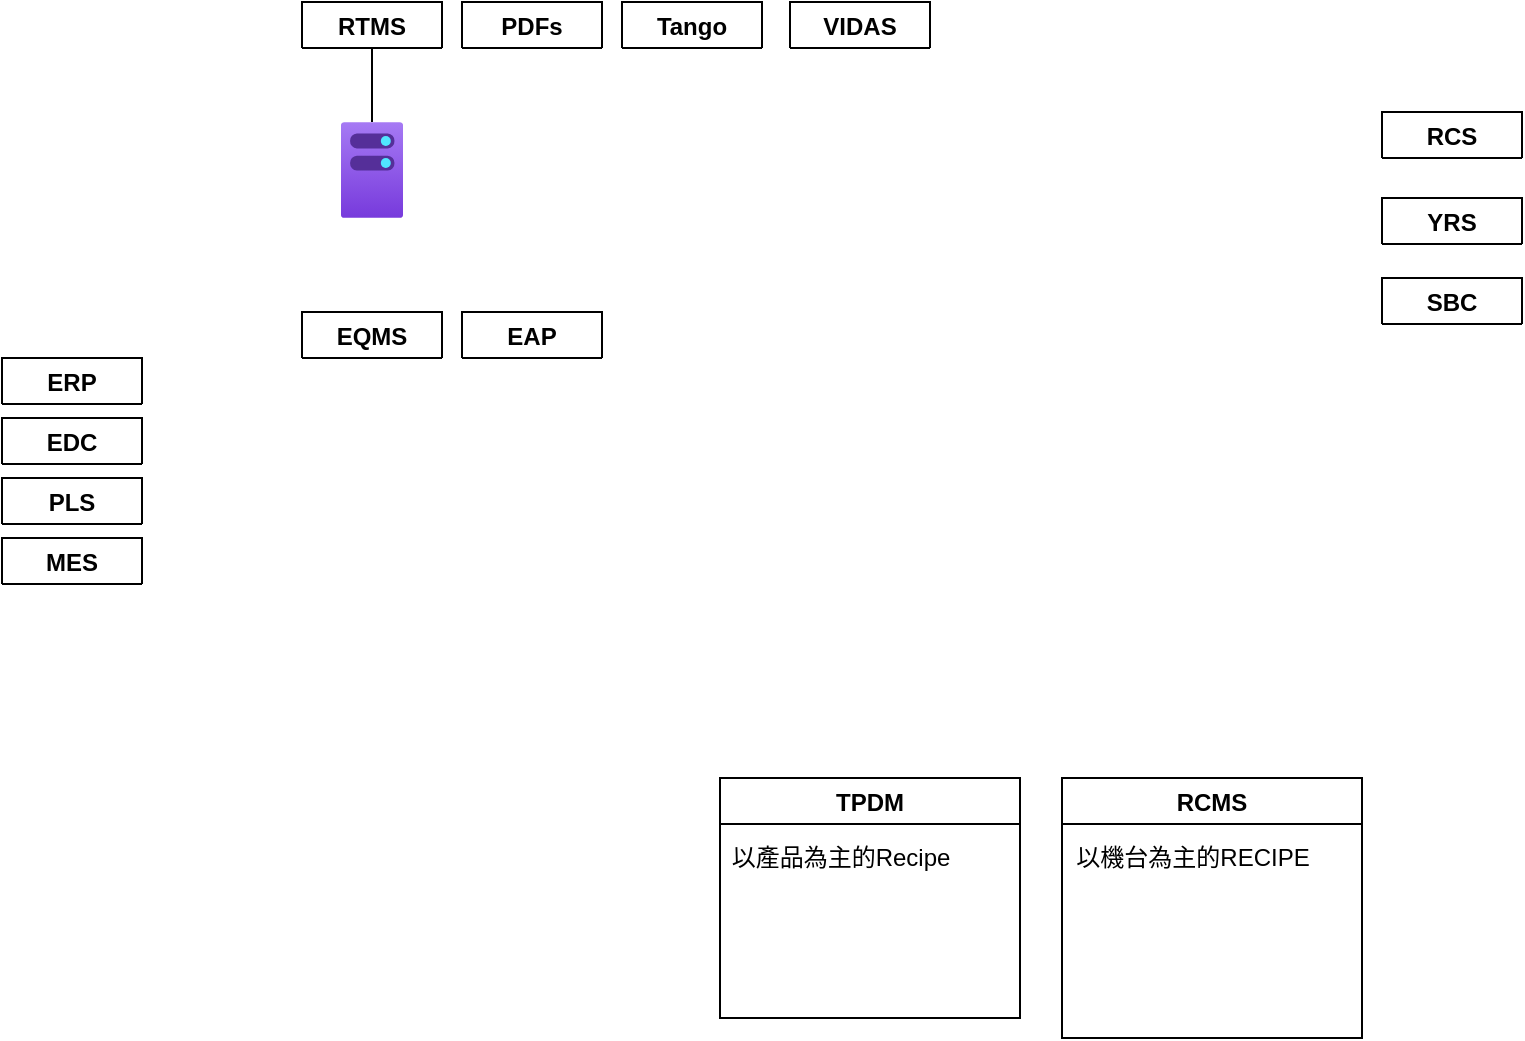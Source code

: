 <mxfile version="14.8.0" type="github">
  <diagram id="JXCHo4Jb7-5_XRBAKlKE" name="第1頁">
    <mxGraphModel dx="719" dy="753" grid="1" gridSize="10" guides="1" tooltips="1" connect="1" arrows="1" fold="1" page="1" pageScale="1" pageWidth="827" pageHeight="1169" math="0" shadow="0">
      <root>
        <mxCell id="0" />
        <mxCell id="1" parent="0" />
        <mxCell id="C2pHTevATGl-EstLI-Aq-13" style="rounded=0;orthogonalLoop=1;jettySize=auto;html=1;exitX=0.5;exitY=1;exitDx=0;exitDy=0;endArrow=none;endFill=0;" parent="1" source="C2pHTevATGl-EstLI-Aq-1" target="C2pHTevATGl-EstLI-Aq-12" edge="1">
          <mxGeometry relative="1" as="geometry" />
        </mxCell>
        <mxCell id="C2pHTevATGl-EstLI-Aq-1" value="RTMS" style="swimlane;" parent="1" vertex="1" collapsed="1">
          <mxGeometry x="170" y="52" width="70" height="23" as="geometry">
            <mxRectangle x="180" y="250" width="200" height="70" as="alternateBounds" />
          </mxGeometry>
        </mxCell>
        <mxCell id="C2pHTevATGl-EstLI-Aq-10" value="即時蒐集機台產出數量工具&lt;br&gt;" style="text;html=1;align=left;verticalAlign=middle;resizable=0;points=[];autosize=1;strokeColor=none;imageHeight=227;imageAspect=1;labelPosition=center;verticalLabelPosition=middle;rounded=0;shadow=0;arcSize=12;absoluteArcSize=0;" parent="C2pHTevATGl-EstLI-Aq-1" vertex="1">
          <mxGeometry x="20" y="30" width="160" height="20" as="geometry" />
        </mxCell>
        <mxCell id="C2pHTevATGl-EstLI-Aq-14" value="RTMS" style="swimlane;" parent="C2pHTevATGl-EstLI-Aq-1" vertex="1" collapsed="1">
          <mxGeometry x="90" y="-50" width="70" height="23" as="geometry">
            <mxRectangle x="180" y="250" width="200" height="70" as="alternateBounds" />
          </mxGeometry>
        </mxCell>
        <mxCell id="C2pHTevATGl-EstLI-Aq-15" value="即時蒐集機台產出數量工具&lt;br&gt;" style="text;html=1;align=left;verticalAlign=middle;resizable=0;points=[];autosize=1;strokeColor=none;imageHeight=227;imageAspect=1;labelPosition=center;verticalLabelPosition=middle;rounded=0;shadow=0;arcSize=12;absoluteArcSize=0;" parent="C2pHTevATGl-EstLI-Aq-14" vertex="1">
          <mxGeometry x="20" y="30" width="160" height="20" as="geometry" />
        </mxCell>
        <mxCell id="C2pHTevATGl-EstLI-Aq-12" value="" style="aspect=fixed;html=1;points=[];align=center;image;fontSize=12;image=img/lib/azure2/management_governance/MachinesAzureArc.svg;rounded=0;shadow=0;" parent="1" vertex="1">
          <mxGeometry x="189.47" y="112" width="31.06" height="48" as="geometry" />
        </mxCell>
        <mxCell id="C2pHTevATGl-EstLI-Aq-16" value="MES" style="swimlane;" parent="1" vertex="1" collapsed="1">
          <mxGeometry x="20" y="320" width="70" height="23" as="geometry">
            <mxRectangle x="320" y="280" width="150" height="50" as="alternateBounds" />
          </mxGeometry>
        </mxCell>
        <mxCell id="C2pHTevATGl-EstLI-Aq-22" value="ERP" style="swimlane;" parent="1" vertex="1" collapsed="1">
          <mxGeometry x="20" y="230" width="70" height="23" as="geometry">
            <mxRectangle x="320" y="223" width="150" height="50" as="alternateBounds" />
          </mxGeometry>
        </mxCell>
        <mxCell id="C2pHTevATGl-EstLI-Aq-23" value="EQMS" style="swimlane;" parent="1" vertex="1" collapsed="1">
          <mxGeometry x="170" y="207" width="70" height="23" as="geometry">
            <mxRectangle x="320" y="400" width="150" height="50" as="alternateBounds" />
          </mxGeometry>
        </mxCell>
        <mxCell id="C2pHTevATGl-EstLI-Aq-24" value="EAP" style="swimlane;" parent="1" vertex="1" collapsed="1">
          <mxGeometry x="250" y="207" width="70" height="23" as="geometry">
            <mxRectangle x="320" y="460" width="150" height="50" as="alternateBounds" />
          </mxGeometry>
        </mxCell>
        <mxCell id="C2pHTevATGl-EstLI-Aq-25" value="RCS" style="swimlane;" parent="1" vertex="1" collapsed="1">
          <mxGeometry x="710" y="107" width="70" height="23" as="geometry">
            <mxRectangle x="490" y="460" width="150" height="50" as="alternateBounds" />
          </mxGeometry>
        </mxCell>
        <mxCell id="coeKMhYmfwbDLkp-2IRu-7" value="RCS" style="swimlane;" vertex="1" collapsed="1" parent="C2pHTevATGl-EstLI-Aq-25">
          <mxGeometry y="43" width="70" height="23" as="geometry">
            <mxRectangle x="490" y="460" width="150" height="50" as="alternateBounds" />
          </mxGeometry>
        </mxCell>
        <mxCell id="C2pHTevATGl-EstLI-Aq-26" value="TPDM" style="swimlane;" parent="1" vertex="1">
          <mxGeometry x="379" y="440" width="150" height="120" as="geometry">
            <mxRectangle x="379" y="440" width="70" height="23" as="alternateBounds" />
          </mxGeometry>
        </mxCell>
        <mxCell id="coeKMhYmfwbDLkp-2IRu-5" value="以產品為主的Recipe" style="text;html=1;align=center;verticalAlign=middle;resizable=0;points=[];autosize=1;strokeColor=none;" vertex="1" parent="C2pHTevATGl-EstLI-Aq-26">
          <mxGeometry y="30" width="120" height="20" as="geometry" />
        </mxCell>
        <mxCell id="C2pHTevATGl-EstLI-Aq-27" value="PLS" style="swimlane;" parent="1" vertex="1" collapsed="1">
          <mxGeometry x="20" y="290" width="70" height="23" as="geometry">
            <mxRectangle x="490" y="280" width="150" height="50" as="alternateBounds" />
          </mxGeometry>
        </mxCell>
        <mxCell id="C2pHTevATGl-EstLI-Aq-28" value="EDC" style="swimlane;" parent="1" vertex="1" collapsed="1">
          <mxGeometry x="20" y="260" width="70" height="23" as="geometry">
            <mxRectangle x="490" y="173" width="150" height="50" as="alternateBounds" />
          </mxGeometry>
        </mxCell>
        <mxCell id="-mpgsvMdsq3sNl20b9MQ-1" value="VIDAS" style="swimlane;" parent="1" vertex="1" collapsed="1">
          <mxGeometry x="414" y="52" width="70" height="23" as="geometry">
            <mxRectangle x="20" y="40" width="150" height="50" as="alternateBounds" />
          </mxGeometry>
        </mxCell>
        <mxCell id="-mpgsvMdsq3sNl20b9MQ-2" value="Tango" style="swimlane;" parent="1" vertex="1" collapsed="1">
          <mxGeometry x="330" y="52" width="70" height="23" as="geometry">
            <mxRectangle x="20" y="100" width="150" height="50" as="alternateBounds" />
          </mxGeometry>
        </mxCell>
        <mxCell id="-mpgsvMdsq3sNl20b9MQ-3" value="PDFs" style="swimlane;" parent="1" vertex="1" collapsed="1">
          <mxGeometry x="250" y="52" width="70" height="23" as="geometry">
            <mxRectangle x="20" y="160" width="150" height="50" as="alternateBounds" />
          </mxGeometry>
        </mxCell>
        <mxCell id="coeKMhYmfwbDLkp-2IRu-1" value="RCMS" style="swimlane;" vertex="1" parent="1">
          <mxGeometry x="550" y="440" width="150" height="130" as="geometry">
            <mxRectangle x="490" y="440" width="70" height="23" as="alternateBounds" />
          </mxGeometry>
        </mxCell>
        <mxCell id="coeKMhYmfwbDLkp-2IRu-4" value="以機台為主的RECIPE" style="text;html=1;align=center;verticalAlign=middle;resizable=0;points=[];autosize=1;strokeColor=none;" vertex="1" parent="coeKMhYmfwbDLkp-2IRu-1">
          <mxGeometry y="30" width="130" height="20" as="geometry" />
        </mxCell>
        <mxCell id="coeKMhYmfwbDLkp-2IRu-8" value="YRS" style="swimlane;startSize=23;" vertex="1" collapsed="1" parent="1">
          <mxGeometry x="710" y="150" width="70" height="23" as="geometry">
            <mxRectangle x="490" y="460" width="150" height="50" as="alternateBounds" />
          </mxGeometry>
        </mxCell>
        <mxCell id="coeKMhYmfwbDLkp-2IRu-9" value="RCS" style="swimlane;" vertex="1" collapsed="1" parent="coeKMhYmfwbDLkp-2IRu-8">
          <mxGeometry y="43" width="70" height="23" as="geometry">
            <mxRectangle x="490" y="460" width="150" height="50" as="alternateBounds" />
          </mxGeometry>
        </mxCell>
        <mxCell id="coeKMhYmfwbDLkp-2IRu-13" value="SBC" style="swimlane;startSize=23;" vertex="1" collapsed="1" parent="1">
          <mxGeometry x="710" y="190" width="70" height="23" as="geometry">
            <mxRectangle x="490" y="460" width="150" height="50" as="alternateBounds" />
          </mxGeometry>
        </mxCell>
        <mxCell id="coeKMhYmfwbDLkp-2IRu-14" value="RCS" style="swimlane;" vertex="1" collapsed="1" parent="coeKMhYmfwbDLkp-2IRu-13">
          <mxGeometry y="43" width="70" height="23" as="geometry">
            <mxRectangle x="490" y="460" width="150" height="50" as="alternateBounds" />
          </mxGeometry>
        </mxCell>
      </root>
    </mxGraphModel>
  </diagram>
</mxfile>
